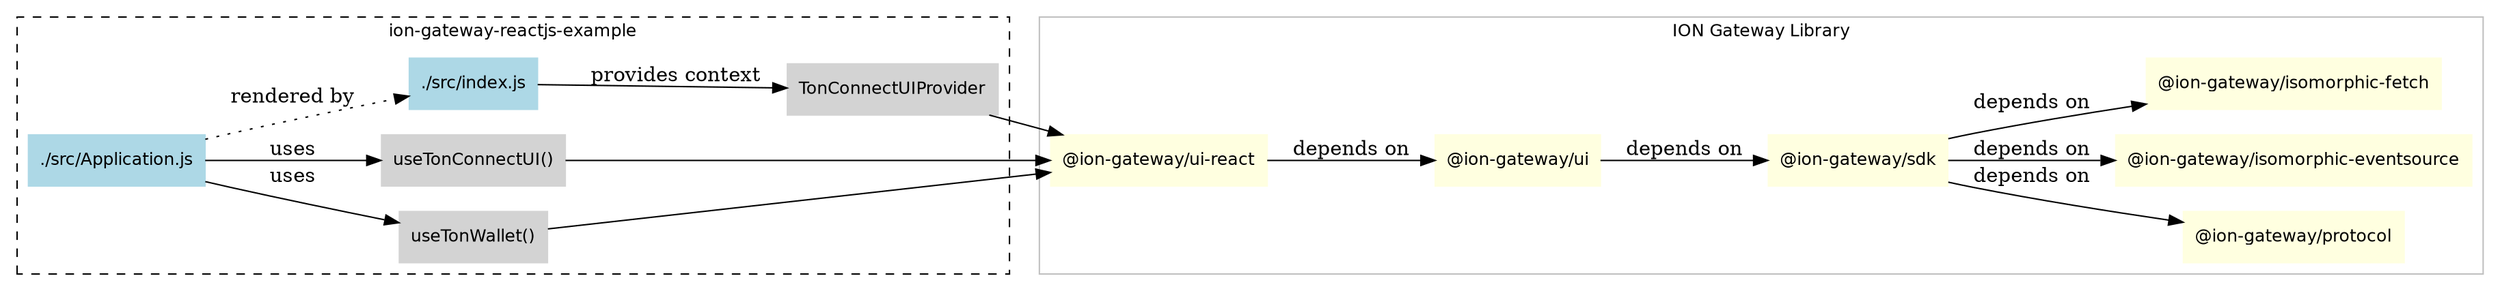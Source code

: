 digraph IonGatewayProject {
  rankdir=LR;
  graph [fontname="Helvetica", fontsize=12];
  node [fontname="Helvetica", fontsize=12, shape=rect, style=rounded];

  subgraph cluster_application {
    label="ion-gateway-reactjs-example";
    style=dashed;

    Application_js [label="./src/Application.js", shape=box, style=filled, color=lightblue];
    Index_js [label="./src/index.js", shape=box, style=filled, color=lightblue];

    Application_js -> Index_js [style=dotted, label="rendered by"];

    TonConnectUIProvider [label="TonConnectUIProvider", style=filled, color=lightgray];
    useTonConnectUI [label="useTonConnectUI()", style=filled, color=lightgray];
    useTonWallet [label="useTonWallet()", style=filled, color=lightgray];

    Index_js -> TonConnectUIProvider [label="provides context"];
    Application_js -> useTonConnectUI [label="uses"];
    Application_js -> useTonWallet [label="uses"];
  }

  subgraph cluster_ion_gateway {
    label="ION Gateway Library";
    style=solid;
    fontsize=12;
    color=gray;

    IonGateway_UIReact [label="@ion-gateway/ui-react", shape=box, style=filled, color=lightyellow];
    IonGateway_UI [label="@ion-gateway/ui", shape=box, style=filled, color=lightyellow];
    IonGateway_SDK [label="@ion-gateway/sdk", shape=box, style=filled, color=lightyellow];
    IonGateway_Protocol [label="@ion-gateway/protocol", shape=box, style=filled, color=lightyellow];
    IonGateway_EventSource [label="@ion-gateway/isomorphic-eventsource", shape=box, style=filled, color=lightyellow];
    IonGateway_Fetch [label="@ion-gateway/isomorphic-fetch", shape=box, style=filled, color=lightyellow];

    IonGateway_UIReact -> IonGateway_UI [label="depends on"];
    IonGateway_UI -> IonGateway_SDK [label="depends on"];
    IonGateway_SDK -> IonGateway_Protocol [label="depends on"];
    IonGateway_SDK -> IonGateway_EventSource [label="depends on"];
    IonGateway_SDK -> IonGateway_Fetch [label="depends on"];
  }

  // Connect the application to the library
  TonConnectUIProvider -> IonGateway_UIReact;
  useTonConnectUI -> IonGateway_UIReact;
  useTonWallet -> IonGateway_UIReact;
}
